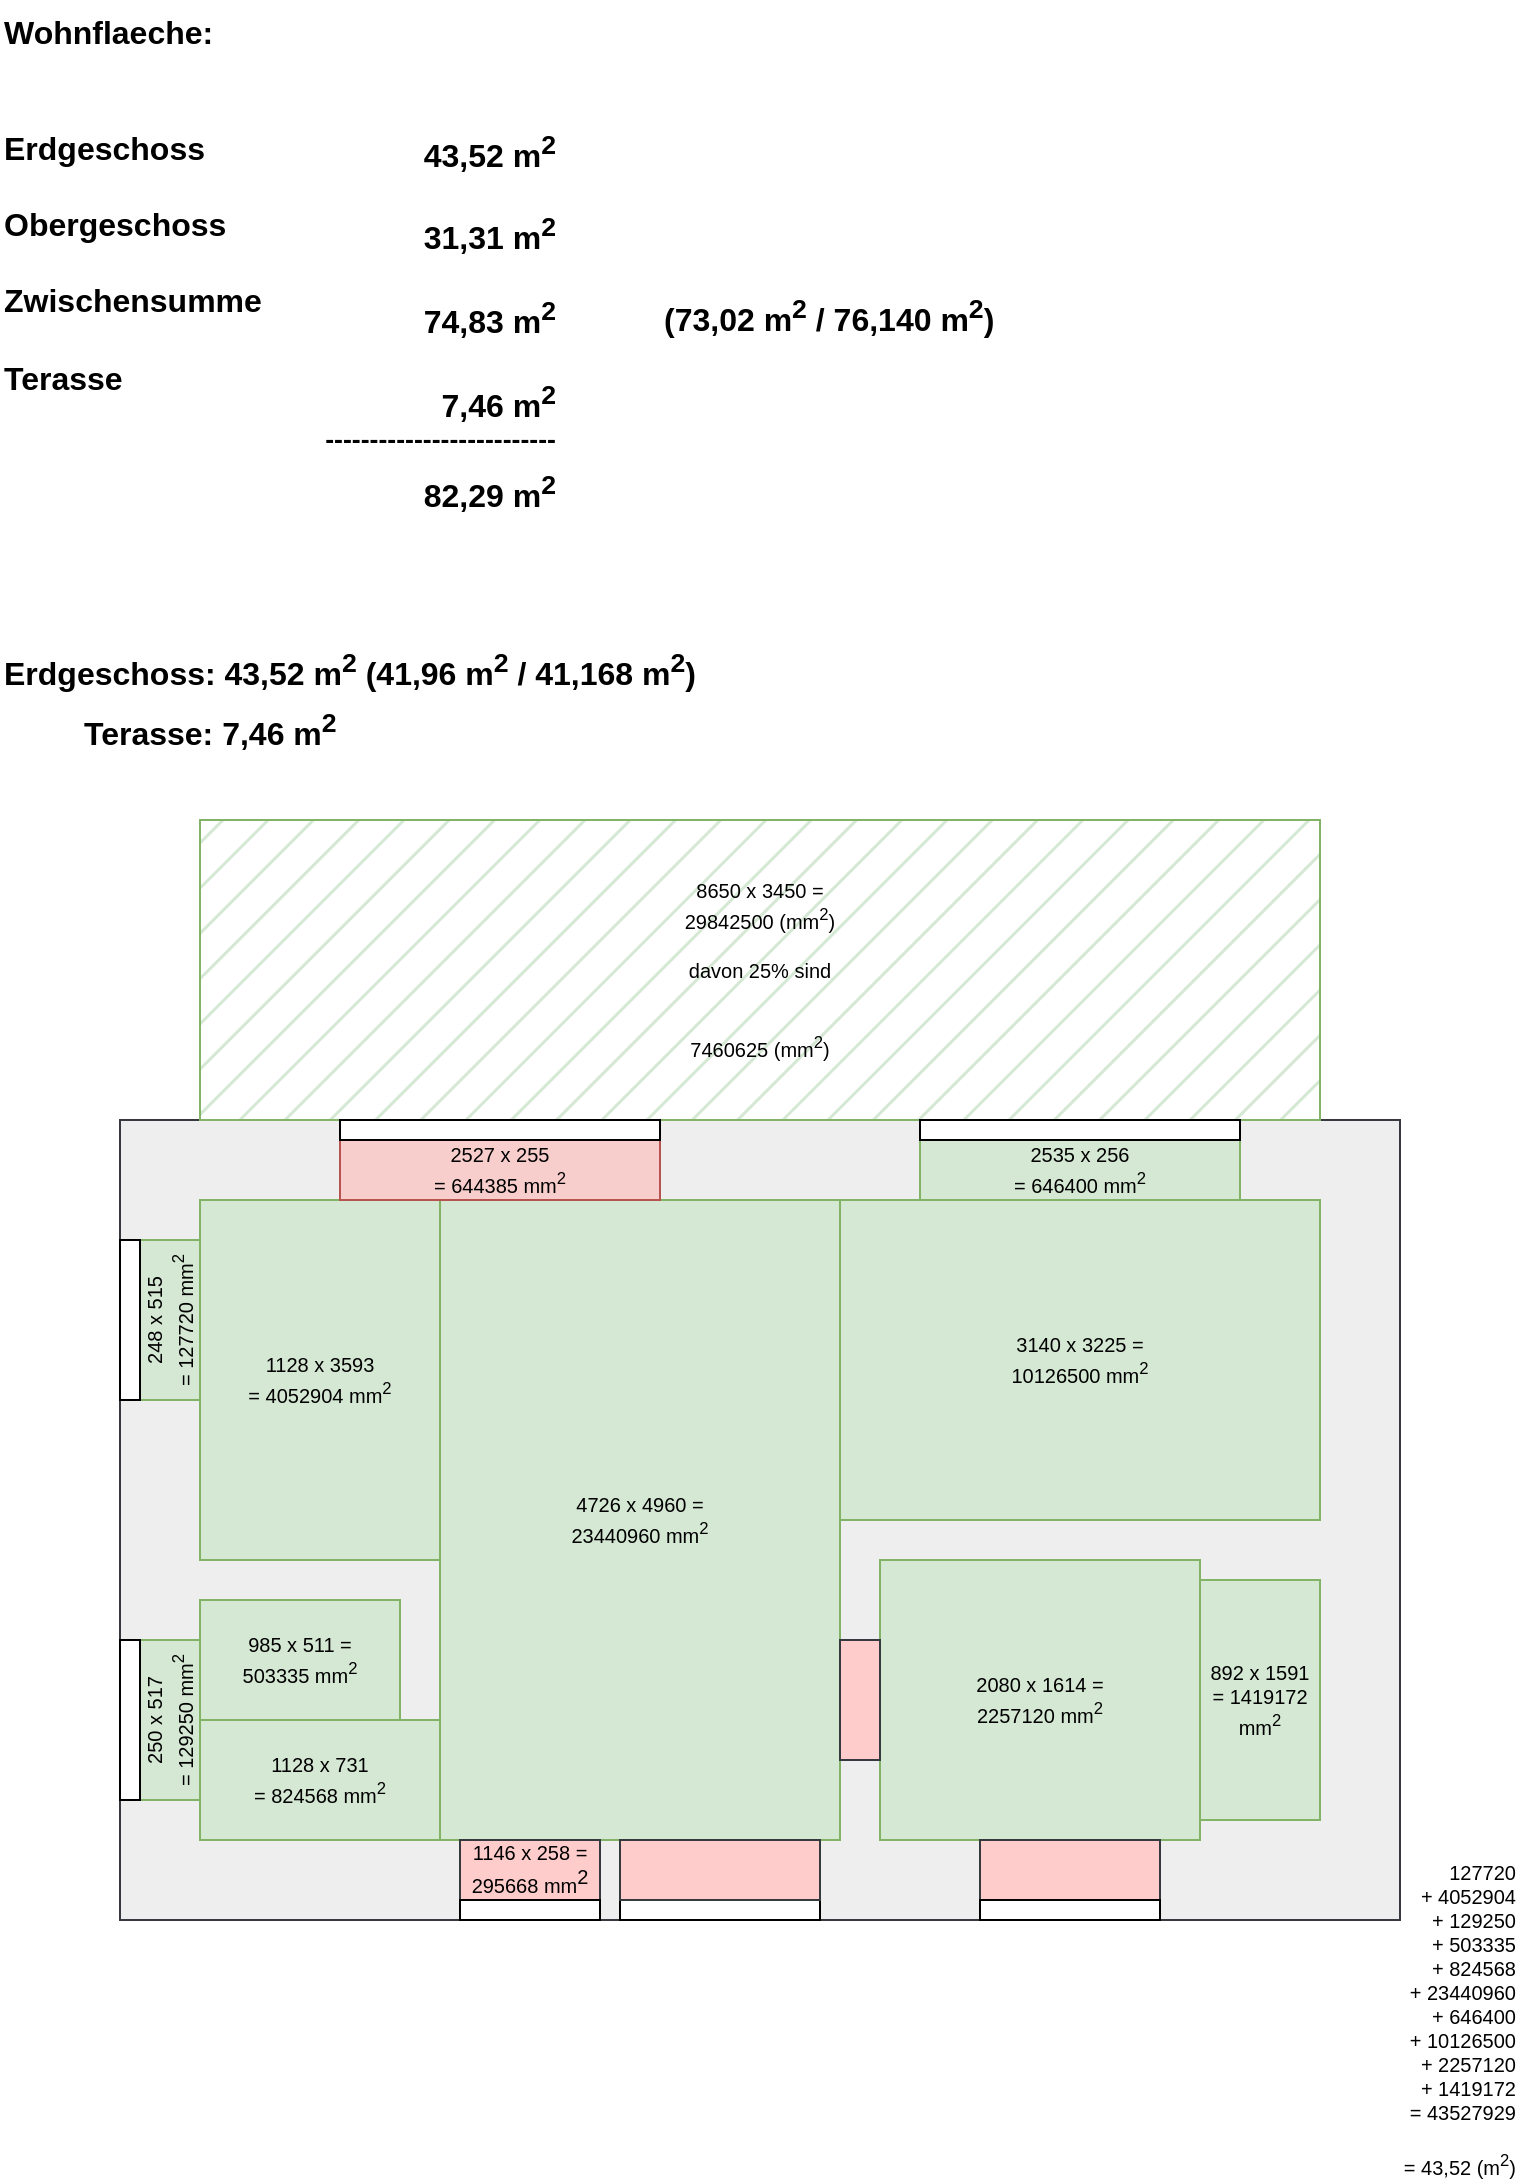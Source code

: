 <mxfile version="20.1.1" type="github" pages="2">
  <diagram id="GN6P7tGJ_L0M5nmcAcI-" name="Erdgeschoss">
    <mxGraphModel dx="1422" dy="762" grid="1" gridSize="10" guides="1" tooltips="1" connect="1" arrows="1" fold="1" page="1" pageScale="1" pageWidth="827" pageHeight="1169" math="0" shadow="0">
      <root>
        <mxCell id="0" />
        <mxCell id="1" parent="0" />
        <mxCell id="lRAfi1yXEFcrCeg3eK96-1" value="" style="rounded=0;whiteSpace=wrap;html=1;fillStyle=auto;fillColor=#eeeeee;strokeColor=#36393d;" vertex="1" parent="1">
          <mxGeometry x="100" y="600" width="640" height="400" as="geometry" />
        </mxCell>
        <mxCell id="nakAse_tgmJTzeun_6DE-19" value="1128 x 3593&lt;br&gt;= 4052904 mm&lt;sup&gt;2&lt;/sup&gt;" style="rounded=0;whiteSpace=wrap;html=1;fillColor=#d5e8d4;strokeColor=#82b366;fontSize=10;" parent="1" vertex="1">
          <mxGeometry x="140" y="640" width="120" height="180" as="geometry" />
        </mxCell>
        <mxCell id="nakAse_tgmJTzeun_6DE-2" value="3140 x 3225 =&lt;br&gt;10126500 mm&lt;sup&gt;2&lt;/sup&gt;" style="rounded=0;whiteSpace=wrap;html=1;fillColor=#d5e8d4;strokeColor=#82b366;fontSize=10;" parent="1" vertex="1">
          <mxGeometry x="460" y="640" width="240" height="160" as="geometry" />
        </mxCell>
        <mxCell id="nakAse_tgmJTzeun_6DE-4" value="2080 x 1614 =&lt;br&gt;2257120 mm&lt;sup&gt;2&lt;/sup&gt;" style="rounded=0;whiteSpace=wrap;html=1;fillColor=#d5e8d4;strokeColor=#82b366;fontSize=10;" parent="1" vertex="1">
          <mxGeometry x="480" y="820" width="160" height="140" as="geometry" />
        </mxCell>
        <mxCell id="nakAse_tgmJTzeun_6DE-14" value="Erdgeschoss: 43,52 m&lt;sup&gt;2&lt;/sup&gt; (41,96 m&lt;sup&gt;2&lt;/sup&gt; / 41,168 m&lt;sup&gt;2&lt;/sup&gt;)" style="text;html=1;strokeColor=none;fillColor=none;align=left;verticalAlign=middle;whiteSpace=wrap;rounded=0;fontStyle=1;fontSize=16;" parent="1" vertex="1">
          <mxGeometry x="40" y="360" width="500" height="30" as="geometry" />
        </mxCell>
        <mxCell id="nakAse_tgmJTzeun_6DE-15" value="2535 x 256&lt;br&gt;= 646400 mm&lt;sup&gt;2&lt;/sup&gt;" style="rounded=0;whiteSpace=wrap;html=1;fillColor=#d5e8d4;strokeColor=#82b366;fontSize=10;" parent="1" vertex="1">
          <mxGeometry x="500" y="610" width="160" height="30" as="geometry" />
        </mxCell>
        <mxCell id="nakAse_tgmJTzeun_6DE-16" value="4726 x 4960 =&lt;br&gt;23440960 mm&lt;sup&gt;2&lt;/sup&gt;" style="rounded=0;whiteSpace=wrap;html=1;fillColor=#d5e8d4;strokeColor=#82b366;fontSize=10;" parent="1" vertex="1">
          <mxGeometry x="260" y="640" width="200" height="320" as="geometry" />
        </mxCell>
        <mxCell id="nakAse_tgmJTzeun_6DE-17" value="1128 x 731&lt;br&gt;= 824568 mm&lt;sup&gt;2&lt;/sup&gt;" style="rounded=0;whiteSpace=wrap;html=1;fillColor=#d5e8d4;strokeColor=#82b366;fontSize=10;" parent="1" vertex="1">
          <mxGeometry x="140" y="900" width="120" height="60" as="geometry" />
        </mxCell>
        <mxCell id="nakAse_tgmJTzeun_6DE-18" value="985 x 511 =&lt;br&gt;503335 mm&lt;sup&gt;2&lt;/sup&gt;" style="rounded=0;whiteSpace=wrap;html=1;fillColor=#d5e8d4;strokeColor=#82b366;fontSize=10;" parent="1" vertex="1">
          <mxGeometry x="140" y="840" width="100" height="60" as="geometry" />
        </mxCell>
        <mxCell id="nakAse_tgmJTzeun_6DE-20" value="248 x 515&lt;br&gt;= 127720 mm&lt;sup&gt;2&lt;/sup&gt;" style="rounded=0;whiteSpace=wrap;html=1;fillColor=#d5e8d4;strokeColor=#82b366;fontSize=10;horizontal=0;" parent="1" vertex="1">
          <mxGeometry x="110" y="660" width="30" height="80" as="geometry" />
        </mxCell>
        <mxCell id="nakAse_tgmJTzeun_6DE-21" value="250 x 517&lt;br&gt;= 129250 mm&lt;sup&gt;2&lt;/sup&gt;" style="rounded=0;whiteSpace=wrap;html=1;fillColor=#d5e8d4;strokeColor=#82b366;fontSize=10;horizontal=0;" parent="1" vertex="1">
          <mxGeometry x="110" y="860" width="30" height="80" as="geometry" />
        </mxCell>
        <mxCell id="nakAse_tgmJTzeun_6DE-22" value="2527 x 255&lt;br&gt;= 644385 mm&lt;sup&gt;2&lt;/sup&gt;" style="rounded=0;whiteSpace=wrap;html=1;fillColor=#f8cecc;strokeColor=#b85450;fontSize=10;" parent="1" vertex="1">
          <mxGeometry x="210" y="610" width="160" height="30" as="geometry" />
        </mxCell>
        <mxCell id="nakAse_tgmJTzeun_6DE-23" value="892 x 1591&lt;br&gt;= 1419172 mm&lt;sup&gt;2&lt;/sup&gt;" style="rounded=0;whiteSpace=wrap;html=1;fillColor=#d5e8d4;strokeColor=#82b366;fontSize=10;" parent="1" vertex="1">
          <mxGeometry x="640" y="830" width="60" height="120" as="geometry" />
        </mxCell>
        <mxCell id="nakAse_tgmJTzeun_6DE-48" value="&lt;div&gt;127720&lt;/div&gt;&lt;div&gt;+ 4052904&lt;br&gt;+ 129250&lt;br&gt;+ 503335&lt;br&gt;+ 824568&lt;br&gt;+ 23440960&lt;br&gt;+ 646400&lt;br&gt;+ 10126500&lt;br&gt;+ 2257120&lt;br&gt;+ 1419172&lt;/div&gt;&lt;div&gt;= 43527929&lt;br&gt;&lt;/div&gt;&lt;br&gt;= 43,52 (m&lt;sup&gt;2&lt;/sup&gt;)" style="text;html=1;strokeColor=none;fillColor=none;align=right;verticalAlign=middle;whiteSpace=wrap;rounded=0;fontSize=10;fontColor=none;" parent="1" vertex="1">
          <mxGeometry x="700" y="990" width="100" height="120" as="geometry" />
        </mxCell>
        <mxCell id="Ix563AFV0KWOiRUrgnIv-1" value="&lt;div&gt;Wohnflaeche:&lt;/div&gt;&lt;div&gt;&lt;br&gt;&lt;/div&gt;&lt;div&gt;&lt;br&gt;&lt;/div&gt;&lt;div&gt;Erdgeschoss&lt;/div&gt;&lt;div&gt;&lt;br&gt;&lt;/div&gt;&lt;div&gt;Obergeschoss&lt;/div&gt;&lt;div&gt;&lt;br&gt;&lt;/div&gt;&lt;div&gt;Zwischensumme&lt;br&gt;&lt;/div&gt;&lt;div&gt;&lt;br&gt;&lt;/div&gt;&lt;div&gt;Terasse&lt;br&gt;&lt;/div&gt;" style="text;html=1;strokeColor=none;fillColor=none;align=left;verticalAlign=top;whiteSpace=wrap;rounded=0;fontStyle=1;fontSize=16;" parent="1" vertex="1">
          <mxGeometry x="40" y="40" width="120" height="30" as="geometry" />
        </mxCell>
        <mxCell id="Ix563AFV0KWOiRUrgnIv-2" value="&lt;div&gt;&amp;nbsp;&lt;/div&gt;&lt;div&gt;&lt;br&gt;&lt;/div&gt;&lt;div&gt;&lt;br&gt;&lt;/div&gt;&lt;div&gt;43,52 m&lt;sup&gt;2&lt;/sup&gt;&lt;/div&gt;&lt;div&gt;&lt;br&gt;&lt;/div&gt;&lt;div&gt;31,31 m&lt;sup&gt;2&lt;/sup&gt;&lt;/div&gt;&lt;div&gt;&lt;br&gt;&lt;/div&gt;&lt;div&gt;&amp;nbsp;&amp;nbsp;&amp;nbsp;&amp;nbsp;&amp;nbsp;&amp;nbsp;&amp;nbsp;&amp;nbsp; 74,83 m&lt;sup&gt;2&lt;/sup&gt;&lt;/div&gt;&lt;div&gt;&lt;br&gt;&lt;/div&gt;&lt;div&gt;7,46 m&lt;sup&gt;2&lt;/sup&gt;&lt;/div&gt;&lt;div&gt;&lt;sup&gt;--------------------------&lt;/sup&gt;&lt;/div&gt;&lt;div&gt;82,29 m&lt;sup&gt;2&lt;/sup&gt;&lt;/div&gt;" style="text;html=1;strokeColor=none;fillColor=none;align=right;verticalAlign=top;whiteSpace=wrap;rounded=0;fontStyle=1;fontSize=16;" parent="1" vertex="1">
          <mxGeometry x="200" y="40" width="120" height="30" as="geometry" />
        </mxCell>
        <mxCell id="qMMao5JCLtYxsv-LrRwp-1" value="(73,02 m&lt;sup&gt;2&lt;/sup&gt; / 76,140 m&lt;sup&gt;2&lt;/sup&gt;)" style="text;html=1;strokeColor=none;fillColor=none;align=left;verticalAlign=top;whiteSpace=wrap;rounded=0;fontStyle=1;fontSize=16;" parent="1" vertex="1">
          <mxGeometry x="370" y="180" width="186" height="30" as="geometry" />
        </mxCell>
        <mxCell id="ARDp2E81A1LfyiljsvnZ-1" value="" style="rounded=0;whiteSpace=wrap;html=1;fillColor=#ffcccc;strokeColor=#36393d;fillStyle=auto;" vertex="1" parent="1">
          <mxGeometry x="460" y="860" width="20" height="60" as="geometry" />
        </mxCell>
        <mxCell id="okBXYjS1Dwwmms0KUjEk-1" value="Terasse: 7,46 m&lt;sup&gt;2&lt;/sup&gt;" style="text;html=1;strokeColor=none;fillColor=none;align=left;verticalAlign=middle;whiteSpace=wrap;rounded=0;fontStyle=1;fontSize=16;" vertex="1" parent="1">
          <mxGeometry x="80" y="390" width="280" height="30" as="geometry" />
        </mxCell>
        <mxCell id="okBXYjS1Dwwmms0KUjEk-2" value="8650 x 3450 =&lt;br&gt;&lt;div&gt;29842500 (mm&lt;sup&gt;2&lt;/sup&gt;)&lt;/div&gt;&lt;div&gt;&lt;br&gt;&lt;/div&gt;&lt;div&gt;davon 25% sind&lt;/div&gt;&lt;div&gt;&lt;br&gt;&lt;/div&gt;&lt;div&gt;&lt;br&gt;&lt;/div&gt;7460625 (mm&lt;sup&gt;2&lt;/sup&gt;)" style="rounded=0;whiteSpace=wrap;html=1;fillColor=#d5e8d4;strokeColor=#82b366;fontSize=10;fillStyle=hatch;" vertex="1" parent="1">
          <mxGeometry x="140" y="450" width="560" height="150" as="geometry" />
        </mxCell>
        <mxCell id="okBXYjS1Dwwmms0KUjEk-3" value="1146 x 258 = 295668 mm&lt;sup style=&quot;font-size: 10px;&quot;&gt;2&lt;/sup&gt;" style="rounded=0;whiteSpace=wrap;html=1;fillColor=#ffcccc;strokeColor=#36393d;fillStyle=auto;fontSize=10;" vertex="1" parent="1">
          <mxGeometry x="270" y="960" width="70" height="30" as="geometry" />
        </mxCell>
        <mxCell id="Zhk-bs2KnLwKP7PMCgko-1" value="" style="rounded=0;whiteSpace=wrap;html=1;" vertex="1" parent="1">
          <mxGeometry x="210" y="600" width="160" height="10" as="geometry" />
        </mxCell>
        <mxCell id="Zhk-bs2KnLwKP7PMCgko-2" value="" style="rounded=0;whiteSpace=wrap;html=1;" vertex="1" parent="1">
          <mxGeometry x="500" y="600" width="160" height="10" as="geometry" />
        </mxCell>
        <mxCell id="Zhk-bs2KnLwKP7PMCgko-3" value="" style="rounded=0;whiteSpace=wrap;html=1;" vertex="1" parent="1">
          <mxGeometry x="270" y="990" width="70" height="10" as="geometry" />
        </mxCell>
        <mxCell id="Zhk-bs2KnLwKP7PMCgko-4" value="" style="rounded=0;whiteSpace=wrap;html=1;fillColor=#ffcccc;strokeColor=#36393d;fillStyle=auto;" vertex="1" parent="1">
          <mxGeometry x="530" y="960" width="90" height="30" as="geometry" />
        </mxCell>
        <mxCell id="Zhk-bs2KnLwKP7PMCgko-5" value="" style="rounded=0;whiteSpace=wrap;html=1;" vertex="1" parent="1">
          <mxGeometry x="530" y="990" width="90" height="10" as="geometry" />
        </mxCell>
        <mxCell id="Zhk-bs2KnLwKP7PMCgko-6" value="" style="rounded=0;whiteSpace=wrap;html=1;" vertex="1" parent="1">
          <mxGeometry x="100" y="860" width="10" height="80" as="geometry" />
        </mxCell>
        <mxCell id="Zhk-bs2KnLwKP7PMCgko-7" value="" style="rounded=0;whiteSpace=wrap;html=1;" vertex="1" parent="1">
          <mxGeometry x="100" y="660" width="10" height="80" as="geometry" />
        </mxCell>
        <mxCell id="Zhk-bs2KnLwKP7PMCgko-8" value="" style="rounded=0;whiteSpace=wrap;html=1;" vertex="1" parent="1">
          <mxGeometry x="350" y="990" width="100" height="10" as="geometry" />
        </mxCell>
        <mxCell id="Zhk-bs2KnLwKP7PMCgko-9" value="" style="rounded=0;whiteSpace=wrap;html=1;fillColor=#ffcccc;strokeColor=#36393d;fillStyle=auto;" vertex="1" parent="1">
          <mxGeometry x="350" y="960" width="100" height="30" as="geometry" />
        </mxCell>
      </root>
    </mxGraphModel>
  </diagram>
  <diagram name="Obergeschoss" id="88U8kige3ty0zhyT-K5h">
    <mxGraphModel dx="1185" dy="635" grid="1" gridSize="10" guides="1" tooltips="1" connect="1" arrows="1" fold="1" page="1" pageScale="1" pageWidth="827" pageHeight="1169" math="0" shadow="0">
      <root>
        <mxCell id="dkQlxAO3vUwvlzerJfMj-0" />
        <mxCell id="dkQlxAO3vUwvlzerJfMj-1" parent="dkQlxAO3vUwvlzerJfMj-0" />
        <mxCell id="uho8HYjAd-tPWLUWSc0o-0" value="" style="rounded=0;whiteSpace=wrap;html=1;fillStyle=auto;fillColor=#eeeeee;strokeColor=#36393d;" vertex="1" parent="dkQlxAO3vUwvlzerJfMj-1">
          <mxGeometry x="100" y="110" width="520" height="840" as="geometry" />
        </mxCell>
        <mxCell id="dkQlxAO3vUwvlzerJfMj-2" value="Obergeschoss: 31,31 m&lt;sup&gt;2&lt;/sup&gt; (31,06 m&lt;sup&gt;2&lt;/sup&gt; / 34,972 m&lt;sup&gt;2&lt;/sup&gt;)" style="text;html=1;strokeColor=none;fillColor=none;align=left;verticalAlign=middle;whiteSpace=wrap;rounded=0;fontStyle=1;fontSize=16;" vertex="1" parent="dkQlxAO3vUwvlzerJfMj-1">
          <mxGeometry x="40" y="40" width="370" height="30" as="geometry" />
        </mxCell>
        <mxCell id="dkQlxAO3vUwvlzerJfMj-5" value="265 x 2527&lt;br&gt;= 669655 mm&lt;sup&gt;2&lt;/sup&gt;" style="rounded=0;whiteSpace=wrap;html=1;fillColor=#d5e8d4;strokeColor=#82b366;fontSize=10;horizontal=0;" vertex="1" parent="dkQlxAO3vUwvlzerJfMj-1">
          <mxGeometry x="580" y="690" width="30" height="160" as="geometry" />
        </mxCell>
        <mxCell id="dkQlxAO3vUwvlzerJfMj-7" value="1734 X 3987 =&lt;br&gt;6913458 mm&lt;sup&gt;2&lt;/sup&gt;&lt;br&gt;&lt;br&gt;&lt;div&gt;davon 50% ergibt&lt;/div&gt;&lt;div&gt;&lt;br&gt;&lt;/div&gt;&lt;div&gt;3456729 mm&lt;sup&gt;2&lt;/sup&gt;&lt;/div&gt;" style="rounded=0;whiteSpace=wrap;html=1;fillColor=#ffe6cc;strokeColor=#d79b00;fontSize=10;" vertex="1" parent="dkQlxAO3vUwvlzerJfMj-1">
          <mxGeometry x="220" y="630" width="160" height="280" as="geometry" />
        </mxCell>
        <mxCell id="dkQlxAO3vUwvlzerJfMj-8" value="2807 x 3987 =&lt;br&gt;11191509 mm&lt;sup&gt;2&lt;/sup&gt;" style="rounded=0;whiteSpace=wrap;html=1;fillColor=#d5e8d4;strokeColor=#82b366;fontSize=10;" vertex="1" parent="dkQlxAO3vUwvlzerJfMj-1">
          <mxGeometry x="380" y="630" width="200" height="280" as="geometry" />
        </mxCell>
        <mxCell id="dkQlxAO3vUwvlzerJfMj-9" value="2582025&lt;br&gt;+ 84127700&lt;br&gt;+ 127500&lt;br&gt;+ 661374&lt;br&gt;+ 755604&lt;br&gt;+ 1863000&lt;br&gt;+ 202293&lt;br&gt;+ 1384137&lt;br&gt;+ 3456729&lt;br&gt;+ 11191509&lt;br&gt;+ 669655&lt;br&gt;&lt;div&gt;=&amp;nbsp; 31311526 (mm&lt;sup&gt;2&lt;/sup&gt;)&lt;br&gt;&lt;/div&gt;&lt;br&gt;&lt;br&gt;= 31,31 (m&lt;sup&gt;2&lt;/sup&gt;)" style="text;html=1;strokeColor=none;fillColor=none;align=right;verticalAlign=middle;whiteSpace=wrap;rounded=0;fontSize=10;fontColor=none;" vertex="1" parent="dkQlxAO3vUwvlzerJfMj-1">
          <mxGeometry x="646" y="380" width="100" height="40" as="geometry" />
        </mxCell>
        <mxCell id="dkQlxAO3vUwvlzerJfMj-11" value="&lt;div&gt;431 x 2985 =&lt;br&gt;1286535 mm&lt;sup&gt;2&lt;/sup&gt;&lt;br&gt;&lt;/div&gt;&lt;div&gt;&lt;br&gt;&lt;/div&gt;&lt;div&gt;davon 0% ergibt&lt;/div&gt;&lt;div&gt;&lt;br&gt;&lt;/div&gt;&lt;div&gt;0 mm&lt;sup&gt;2&lt;/sup&gt;&lt;br&gt;&lt;/div&gt;" style="rounded=0;whiteSpace=wrap;html=1;fillColor=#f8cecc;strokeColor=#b85450;fontSize=10;" vertex="1" parent="dkQlxAO3vUwvlzerJfMj-1">
          <mxGeometry x="140" y="150" width="80" height="250" as="geometry" />
        </mxCell>
        <mxCell id="dkQlxAO3vUwvlzerJfMj-12" value="261 x 2534&lt;br&gt;= 661374 mm&lt;sup&gt;2&lt;/sup&gt;" style="rounded=0;whiteSpace=wrap;html=1;fillColor=#d5e8d4;strokeColor=#82b366;fontSize=10;horizontal=0;" vertex="1" parent="dkQlxAO3vUwvlzerJfMj-1">
          <mxGeometry x="579" y="210" width="31" height="160" as="geometry" />
        </mxCell>
        <mxCell id="dkQlxAO3vUwvlzerJfMj-14" value="1730 X 2985 =&lt;br&gt;5164050 mm&lt;sup&gt;2&lt;/sup&gt;&lt;br&gt;&lt;br&gt;&lt;div&gt;davon 50% ergibt&lt;/div&gt;&lt;div&gt;&lt;br&gt;&lt;/div&gt;&lt;div&gt;2582025 mm&lt;sup&gt;2&lt;/sup&gt;&lt;/div&gt;" style="rounded=0;whiteSpace=wrap;html=1;fillColor=#ffe6cc;strokeColor=#d79b00;fontSize=10;" vertex="1" parent="dkQlxAO3vUwvlzerJfMj-1">
          <mxGeometry x="220" y="150" width="160" height="250" as="geometry" />
        </mxCell>
        <mxCell id="dkQlxAO3vUwvlzerJfMj-15" value="2820 x 2985 =&lt;br&gt;8417700 mm&lt;sup&gt;2&lt;/sup&gt;" style="rounded=0;whiteSpace=wrap;html=1;fillColor=#d5e8d4;strokeColor=#82b366;fontSize=10;" vertex="1" parent="dkQlxAO3vUwvlzerJfMj-1">
          <mxGeometry x="380" y="150" width="200" height="250" as="geometry" />
        </mxCell>
        <mxCell id="dkQlxAO3vUwvlzerJfMj-17" value="1080 x 1725 =&lt;br&gt;1863000 (mm&lt;sup&gt;2&lt;/sup&gt;)" style="rounded=0;whiteSpace=wrap;html=1;fillColor=#d5e8d4;strokeColor=#82b366;fontSize=10;" vertex="1" parent="dkQlxAO3vUwvlzerJfMj-1">
          <mxGeometry x="320" y="420" width="80" height="190" as="geometry" />
        </mxCell>
        <mxCell id="dkQlxAO3vUwvlzerJfMj-19" value="1361 x 1017 =&lt;br&gt;1384137 mm&lt;sup&gt;2&lt;/sup&gt;" style="rounded=0;whiteSpace=wrap;html=1;fillColor=#d5e8d4;strokeColor=#82b366;fontSize=10;" vertex="1" parent="dkQlxAO3vUwvlzerJfMj-1">
          <mxGeometry x="420" y="510" width="159" height="100" as="geometry" />
        </mxCell>
        <mxCell id="dkQlxAO3vUwvlzerJfMj-20" value="1183 x 171 =&lt;br&gt;202293 mm&lt;sup&gt;2&lt;/sup&gt;" style="rounded=0;whiteSpace=wrap;html=1;fillColor=#d5e8d4;strokeColor=#82b366;fontSize=10;" vertex="1" parent="dkQlxAO3vUwvlzerJfMj-1">
          <mxGeometry x="420" y="480" width="130" height="30" as="geometry" />
        </mxCell>
        <mxCell id="dkQlxAO3vUwvlzerJfMj-21" value="265 x 760" style="rounded=0;whiteSpace=wrap;html=1;fillColor=#f8cecc;strokeColor=#b85450;fontSize=10;horizontal=0;" vertex="1" parent="dkQlxAO3vUwvlzerJfMj-1">
          <mxGeometry x="578" y="540" width="32" height="60" as="geometry" />
        </mxCell>
        <mxCell id="dkQlxAO3vUwvlzerJfMj-31" value="1359 x 556 =&lt;br&gt;755604 mm&lt;sup&gt;2&lt;/sup&gt;" style="rounded=0;whiteSpace=wrap;html=1;fillColor=#d5e8d4;strokeColor=#82b366;fontSize=10;" vertex="1" parent="dkQlxAO3vUwvlzerJfMj-1">
          <mxGeometry x="420" y="400" width="160" height="60" as="geometry" />
        </mxCell>
        <mxCell id="dkQlxAO3vUwvlzerJfMj-34" value="510 x 250 =&lt;br&gt;127500 mm&lt;sup&gt;2&lt;/sup&gt;" style="rounded=0;whiteSpace=wrap;html=1;fillColor=#d5e8d4;strokeColor=#82b366;fontSize=10;" vertex="1" parent="dkQlxAO3vUwvlzerJfMj-1">
          <mxGeometry x="470" y="120" width="80" height="30" as="geometry" />
        </mxCell>
        <mxCell id="dkQlxAO3vUwvlzerJfMj-44" value="WC: 1,586 (1,612)" style="text;html=1;strokeColor=none;fillColor=none;align=right;verticalAlign=middle;whiteSpace=wrap;rounded=0;fontSize=10;fontColor=none;" vertex="1" parent="dkQlxAO3vUwvlzerJfMj-1">
          <mxGeometry x="676" y="510" width="100" height="40" as="geometry" />
        </mxCell>
        <mxCell id="dkQlxAO3vUwvlzerJfMj-45" value="Flur: 1,863 (1,867)" style="text;html=1;strokeColor=none;fillColor=none;align=right;verticalAlign=middle;whiteSpace=wrap;rounded=0;fontSize=10;fontColor=none;" vertex="1" parent="dkQlxAO3vUwvlzerJfMj-1">
          <mxGeometry x="30" y="630" width="100" height="40" as="geometry" />
        </mxCell>
        <mxCell id="dkQlxAO3vUwvlzerJfMj-46" value="Schlafen: 15,318 (17,543)" style="text;html=1;strokeColor=none;fillColor=none;align=right;verticalAlign=middle;whiteSpace=wrap;rounded=0;fontSize=10;fontColor=none;" vertex="1" parent="dkQlxAO3vUwvlzerJfMj-1">
          <mxGeometry x="616" y="740" width="160" height="40" as="geometry" />
        </mxCell>
        <mxCell id="dkQlxAO3vUwvlzerJfMj-47" value="Gast: 12,544 (13,951)" style="text;html=1;strokeColor=none;fillColor=none;align=right;verticalAlign=middle;whiteSpace=wrap;rounded=0;fontSize=10;fontColor=none;" vertex="1" parent="dkQlxAO3vUwvlzerJfMj-1">
          <mxGeometry x="578" y="140" width="160" height="40" as="geometry" />
        </mxCell>
        <mxCell id="dkQlxAO3vUwvlzerJfMj-51" value="&lt;div&gt;2360 x 1716 =&lt;/div&gt;&lt;div&gt;4049760 mm&lt;sup&gt;2&lt;/sup&gt;&lt;/div&gt;" style="rounded=0;whiteSpace=wrap;html=1;fillColor=#f5f5f5;strokeColor=#666666;fontSize=10;fontColor=#333333;" vertex="1" parent="dkQlxAO3vUwvlzerJfMj-1">
          <mxGeometry x="140" y="420" width="180" height="190" as="geometry" />
        </mxCell>
        <mxCell id="K5IYkaJpFIfFl92p16pp-1" value="" style="rounded=0;whiteSpace=wrap;html=1;fillColor=#ffcccc;strokeColor=#36393d;" vertex="1" parent="dkQlxAO3vUwvlzerJfMj-1">
          <mxGeometry x="330" y="610" width="60" height="20" as="geometry" />
        </mxCell>
        <mxCell id="K5IYkaJpFIfFl92p16pp-2" value="" style="rounded=0;whiteSpace=wrap;html=1;fillColor=#ffcccc;strokeColor=#36393d;" vertex="1" parent="dkQlxAO3vUwvlzerJfMj-1">
          <mxGeometry x="330" y="400" width="60" height="20" as="geometry" />
        </mxCell>
        <mxCell id="K5IYkaJpFIfFl92p16pp-3" value="" style="rounded=0;whiteSpace=wrap;html=1;fillColor=#ffcccc;strokeColor=#36393d;" vertex="1" parent="dkQlxAO3vUwvlzerJfMj-1">
          <mxGeometry x="400" y="540" width="20" height="60" as="geometry" />
        </mxCell>
        <mxCell id="U4gVO1gv-Yb4SQsHjbrp-0" value="&lt;div&gt;414 x 3987 =&lt;br&gt;1650618 mm&lt;sup&gt;2&lt;/sup&gt;&lt;br&gt;&lt;/div&gt;&lt;div&gt;&lt;br&gt;&lt;/div&gt;&lt;div&gt;davon 0% ergibt&lt;/div&gt;&lt;div&gt;&lt;br&gt;&lt;/div&gt;&lt;div&gt;0 mm&lt;sup&gt;2&lt;/sup&gt;&lt;br&gt;&lt;/div&gt;" style="rounded=0;whiteSpace=wrap;html=1;fillColor=#f8cecc;strokeColor=#b85450;fontSize=10;" vertex="1" parent="dkQlxAO3vUwvlzerJfMj-1">
          <mxGeometry x="139" y="630" width="81" height="280" as="geometry" />
        </mxCell>
        <mxCell id="uho8HYjAd-tPWLUWSc0o-1" value="" style="rounded=0;whiteSpace=wrap;html=1;" vertex="1" parent="dkQlxAO3vUwvlzerJfMj-1">
          <mxGeometry x="470" y="110" width="80" height="10" as="geometry" />
        </mxCell>
        <mxCell id="uho8HYjAd-tPWLUWSc0o-2" value="" style="rounded=0;whiteSpace=wrap;html=1;" vertex="1" parent="dkQlxAO3vUwvlzerJfMj-1">
          <mxGeometry x="610" y="210" width="10" height="160" as="geometry" />
        </mxCell>
        <mxCell id="uho8HYjAd-tPWLUWSc0o-3" value="" style="rounded=0;whiteSpace=wrap;html=1;" vertex="1" parent="dkQlxAO3vUwvlzerJfMj-1">
          <mxGeometry x="610" y="540" width="10" height="60" as="geometry" />
        </mxCell>
        <mxCell id="uho8HYjAd-tPWLUWSc0o-4" value="" style="rounded=0;whiteSpace=wrap;html=1;" vertex="1" parent="dkQlxAO3vUwvlzerJfMj-1">
          <mxGeometry x="610" y="690" width="10" height="160" as="geometry" />
        </mxCell>
      </root>
    </mxGraphModel>
  </diagram>
</mxfile>
